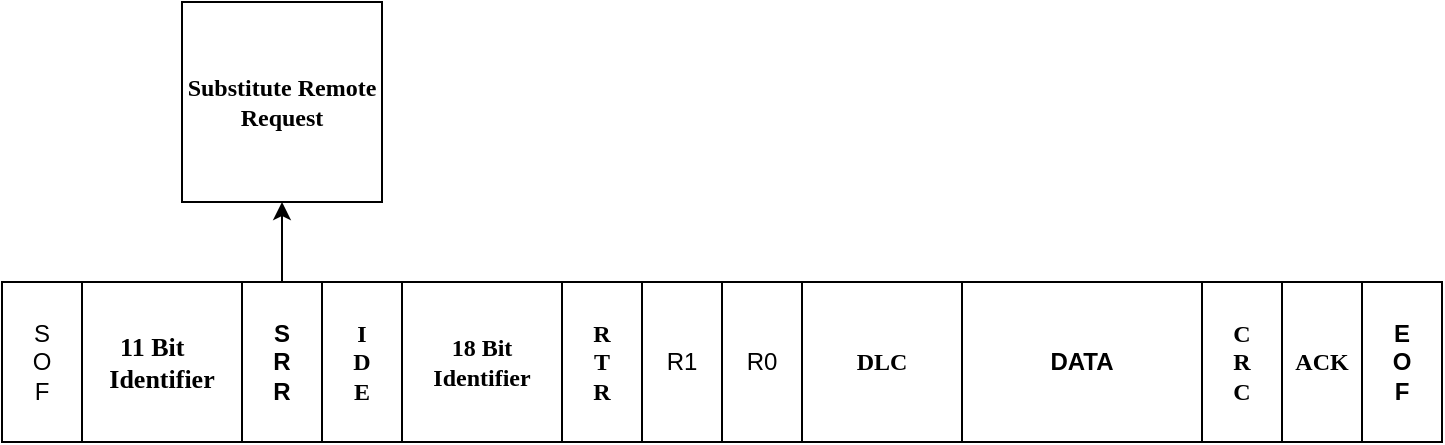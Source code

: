 <mxfile version="24.4.4" type="github">
  <diagram name="Page-1" id="qQ2ZZFaXmuLjejNXjZxj">
    <mxGraphModel dx="1364" dy="749" grid="1" gridSize="10" guides="1" tooltips="1" connect="1" arrows="1" fold="1" page="1" pageScale="1" pageWidth="827" pageHeight="1169" math="0" shadow="0">
      <root>
        <mxCell id="0" />
        <mxCell id="1" parent="0" />
        <mxCell id="iryajkhhMBuzf82uodvV-4" value="&lt;div&gt;S&lt;/div&gt;&lt;div&gt;O&lt;/div&gt;&lt;div&gt;F&lt;/div&gt;" style="rounded=0;whiteSpace=wrap;html=1;" vertex="1" parent="1">
          <mxGeometry x="40" y="360" width="40" height="80" as="geometry" />
        </mxCell>
        <mxCell id="iryajkhhMBuzf82uodvV-5" value="&lt;font style=&quot;font-size: 13px;&quot;&gt;&lt;b&gt;&lt;font style=&quot;font-size: 13px;&quot; face=&quot;Times New Roman&quot;&gt;11 Bit &amp;nbsp;&amp;nbsp; Identifier&lt;/font&gt;&lt;/b&gt;&lt;/font&gt;" style="rounded=0;whiteSpace=wrap;html=1;" vertex="1" parent="1">
          <mxGeometry x="80" y="360" width="80" height="80" as="geometry" />
        </mxCell>
        <mxCell id="iryajkhhMBuzf82uodvV-18" style="edgeStyle=orthogonalEdgeStyle;rounded=0;orthogonalLoop=1;jettySize=auto;html=1;" edge="1" parent="1" source="iryajkhhMBuzf82uodvV-6">
          <mxGeometry relative="1" as="geometry">
            <mxPoint x="180" y="320" as="targetPoint" />
          </mxGeometry>
        </mxCell>
        <mxCell id="iryajkhhMBuzf82uodvV-6" value="&lt;div&gt;&lt;b&gt;S&lt;/b&gt;&lt;/div&gt;&lt;div&gt;&lt;b&gt;R&lt;/b&gt;&lt;/div&gt;&lt;div&gt;&lt;b&gt;R&lt;/b&gt;&lt;br&gt;&lt;/div&gt;" style="rounded=0;whiteSpace=wrap;html=1;" vertex="1" parent="1">
          <mxGeometry x="160" y="360" width="40" height="80" as="geometry" />
        </mxCell>
        <mxCell id="iryajkhhMBuzf82uodvV-7" value="&lt;div&gt;&lt;font face=&quot;Times New Roman&quot;&gt;&lt;b&gt;I&lt;/b&gt;&lt;/font&gt;&lt;/div&gt;&lt;div&gt;&lt;font face=&quot;QsN-0UjsSCrSD5k7TdJo&quot;&gt;&lt;b&gt;D&lt;/b&gt;&lt;/font&gt;&lt;/div&gt;&lt;div&gt;&lt;b&gt;&lt;font face=&quot;QsN-0UjsSCrSD5k7TdJo&quot;&gt;E&lt;/font&gt;&lt;br&gt;&lt;/b&gt;&lt;/div&gt;" style="rounded=0;whiteSpace=wrap;html=1;" vertex="1" parent="1">
          <mxGeometry x="200" y="360" width="40" height="80" as="geometry" />
        </mxCell>
        <mxCell id="iryajkhhMBuzf82uodvV-8" value="&lt;div&gt;&lt;font face=&quot;Times New Roman&quot;&gt;&lt;b&gt;18 Bit &lt;br&gt;&lt;/b&gt;&lt;/font&gt;&lt;/div&gt;&lt;div&gt;&lt;font face=&quot;wAF-OrECbSB6G3bs_wlJ&quot;&gt;&lt;b&gt;Identifier&lt;/b&gt;&lt;/font&gt;&lt;br&gt;&lt;/div&gt;" style="rounded=0;whiteSpace=wrap;html=1;" vertex="1" parent="1">
          <mxGeometry x="240" y="360" width="80" height="80" as="geometry" />
        </mxCell>
        <mxCell id="iryajkhhMBuzf82uodvV-9" value="&lt;div&gt;&lt;font face=&quot;Times New Roman&quot;&gt;&lt;b&gt;R&lt;/b&gt;&lt;/font&gt;&lt;/div&gt;&lt;div&gt;&lt;font face=&quot;Vx1dREk90Dh-DFUNo5-9&quot;&gt;&lt;b&gt;T&lt;/b&gt;&lt;/font&gt;&lt;/div&gt;&lt;div&gt;&lt;font face=&quot;Vx1dREk90Dh-DFUNo5-9&quot;&gt;&lt;b&gt;R&lt;/b&gt;&lt;/font&gt;&lt;br&gt;&lt;/div&gt;" style="rounded=0;whiteSpace=wrap;html=1;" vertex="1" parent="1">
          <mxGeometry x="320" y="360" width="40" height="80" as="geometry" />
        </mxCell>
        <mxCell id="iryajkhhMBuzf82uodvV-10" value="R1" style="rounded=0;whiteSpace=wrap;html=1;" vertex="1" parent="1">
          <mxGeometry x="360" y="360" width="40" height="80" as="geometry" />
        </mxCell>
        <mxCell id="iryajkhhMBuzf82uodvV-11" value="R0" style="rounded=0;whiteSpace=wrap;html=1;" vertex="1" parent="1">
          <mxGeometry x="400" y="360" width="40" height="80" as="geometry" />
        </mxCell>
        <mxCell id="iryajkhhMBuzf82uodvV-12" value="&lt;font face=&quot;Times New Roman&quot;&gt;&lt;b&gt;DLC&lt;/b&gt;&lt;/font&gt;" style="rounded=0;whiteSpace=wrap;html=1;" vertex="1" parent="1">
          <mxGeometry x="440" y="360" width="80" height="80" as="geometry" />
        </mxCell>
        <mxCell id="iryajkhhMBuzf82uodvV-13" value="&lt;b&gt;DATA&lt;/b&gt;" style="rounded=0;whiteSpace=wrap;html=1;" vertex="1" parent="1">
          <mxGeometry x="520" y="360" width="120" height="80" as="geometry" />
        </mxCell>
        <mxCell id="iryajkhhMBuzf82uodvV-14" value="&lt;div&gt;&lt;font face=&quot;Times New Roman&quot;&gt;&lt;b&gt;C&lt;/b&gt;&lt;/font&gt;&lt;/div&gt;&lt;div&gt;&lt;font face=&quot;QnLmP5_4tKMt6XVGKwvY&quot;&gt;&lt;b&gt;R&lt;/b&gt;&lt;/font&gt;&lt;/div&gt;&lt;div&gt;&lt;b&gt;&lt;font face=&quot;QnLmP5_4tKMt6XVGKwvY&quot;&gt;C&lt;/font&gt;&lt;br&gt;&lt;/b&gt;&lt;/div&gt;" style="rounded=0;whiteSpace=wrap;html=1;" vertex="1" parent="1">
          <mxGeometry x="640" y="360" width="40" height="80" as="geometry" />
        </mxCell>
        <mxCell id="iryajkhhMBuzf82uodvV-15" value="&lt;b&gt;&lt;font face=&quot;Times New Roman&quot;&gt;ACK&lt;/font&gt;&lt;/b&gt;" style="rounded=0;whiteSpace=wrap;html=1;" vertex="1" parent="1">
          <mxGeometry x="680" y="360" width="40" height="80" as="geometry" />
        </mxCell>
        <mxCell id="iryajkhhMBuzf82uodvV-16" value="&lt;div&gt;&lt;b&gt;E&lt;/b&gt;&lt;/div&gt;&lt;div&gt;&lt;b&gt;O&lt;/b&gt;&lt;/div&gt;&lt;div&gt;&lt;b&gt;F&lt;/b&gt;&lt;br&gt;&lt;/div&gt;" style="rounded=0;whiteSpace=wrap;html=1;" vertex="1" parent="1">
          <mxGeometry x="720" y="360" width="40" height="80" as="geometry" />
        </mxCell>
        <mxCell id="iryajkhhMBuzf82uodvV-20" value="&lt;b&gt;&lt;font face=&quot;Times New Roman&quot;&gt;Substitute Remote Request &lt;/font&gt;&lt;/b&gt;" style="whiteSpace=wrap;html=1;aspect=fixed;" vertex="1" parent="1">
          <mxGeometry x="130" y="220" width="100" height="100" as="geometry" />
        </mxCell>
      </root>
    </mxGraphModel>
  </diagram>
</mxfile>
